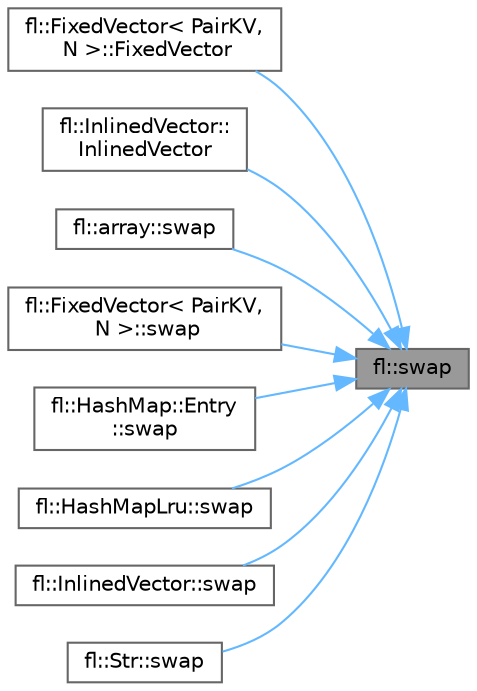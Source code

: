 digraph "fl::swap"
{
 // INTERACTIVE_SVG=YES
 // LATEX_PDF_SIZE
  bgcolor="transparent";
  edge [fontname=Helvetica,fontsize=10,labelfontname=Helvetica,labelfontsize=10];
  node [fontname=Helvetica,fontsize=10,shape=box,height=0.2,width=0.4];
  rankdir="RL";
  Node1 [id="Node000001",label="fl::swap",height=0.2,width=0.4,color="gray40", fillcolor="grey60", style="filled", fontcolor="black",tooltip=" "];
  Node1 -> Node2 [id="edge1_Node000001_Node000002",dir="back",color="steelblue1",style="solid",tooltip=" "];
  Node2 [id="Node000002",label="fl::FixedVector\< PairKV,\l N \>::FixedVector",height=0.2,width=0.4,color="grey40", fillcolor="white", style="filled",URL="$d3/d73/classfl_1_1_fixed_vector_a5a5434970b8f5f39eba9e289b9a5ac67.html#a5a5434970b8f5f39eba9e289b9a5ac67",tooltip=" "];
  Node1 -> Node3 [id="edge2_Node000001_Node000003",dir="back",color="steelblue1",style="solid",tooltip=" "];
  Node3 [id="Node000003",label="fl::InlinedVector::\lInlinedVector",height=0.2,width=0.4,color="grey40", fillcolor="white", style="filled",URL="$da/d18/classfl_1_1_inlined_vector_a8aa06d5e4bbf9b374b751bfef6ec2b53.html#a8aa06d5e4bbf9b374b751bfef6ec2b53",tooltip=" "];
  Node1 -> Node4 [id="edge3_Node000001_Node000004",dir="back",color="steelblue1",style="solid",tooltip=" "];
  Node4 [id="Node000004",label="fl::array::swap",height=0.2,width=0.4,color="grey40", fillcolor="white", style="filled",URL="$d4/dca/classfl_1_1array_a7f2d98d0b66b77cafedf5e4d0c74faab.html#a7f2d98d0b66b77cafedf5e4d0c74faab",tooltip=" "];
  Node1 -> Node5 [id="edge4_Node000001_Node000005",dir="back",color="steelblue1",style="solid",tooltip=" "];
  Node5 [id="Node000005",label="fl::FixedVector\< PairKV,\l N \>::swap",height=0.2,width=0.4,color="grey40", fillcolor="white", style="filled",URL="$d3/d73/classfl_1_1_fixed_vector_aa127d555d6f5cff3b44077dae7f09ec2.html#aa127d555d6f5cff3b44077dae7f09ec2",tooltip=" "];
  Node1 -> Node6 [id="edge5_Node000001_Node000006",dir="back",color="steelblue1",style="solid",tooltip=" "];
  Node6 [id="Node000006",label="fl::HashMap::Entry\l::swap",height=0.2,width=0.4,color="grey40", fillcolor="white", style="filled",URL="$de/d22/structfl_1_1_hash_map_1_1_entry_a77415fb88e3b1dee6a60278cea4fc299.html#a77415fb88e3b1dee6a60278cea4fc299",tooltip=" "];
  Node1 -> Node7 [id="edge6_Node000001_Node000007",dir="back",color="steelblue1",style="solid",tooltip=" "];
  Node7 [id="Node000007",label="fl::HashMapLru::swap",height=0.2,width=0.4,color="grey40", fillcolor="white", style="filled",URL="$d1/df3/classfl_1_1_hash_map_lru_ac11271b57dfcd991e7f210bc3e9cacf2.html#ac11271b57dfcd991e7f210bc3e9cacf2",tooltip=" "];
  Node1 -> Node8 [id="edge7_Node000001_Node000008",dir="back",color="steelblue1",style="solid",tooltip=" "];
  Node8 [id="Node000008",label="fl::InlinedVector::swap",height=0.2,width=0.4,color="grey40", fillcolor="white", style="filled",URL="$da/d18/classfl_1_1_inlined_vector_a1e9005767de8ea109a90c0deeafc54ac.html#a1e9005767de8ea109a90c0deeafc54ac",tooltip=" "];
  Node1 -> Node9 [id="edge8_Node000001_Node000009",dir="back",color="steelblue1",style="solid",tooltip=" "];
  Node9 [id="Node000009",label="fl::Str::swap",height=0.2,width=0.4,color="grey40", fillcolor="white", style="filled",URL="$d2/d24/classfl_1_1_str_a5c7104a7f263e85c7aa368563b6c85c2.html#a5c7104a7f263e85c7aa368563b6c85c2",tooltip=" "];
}
